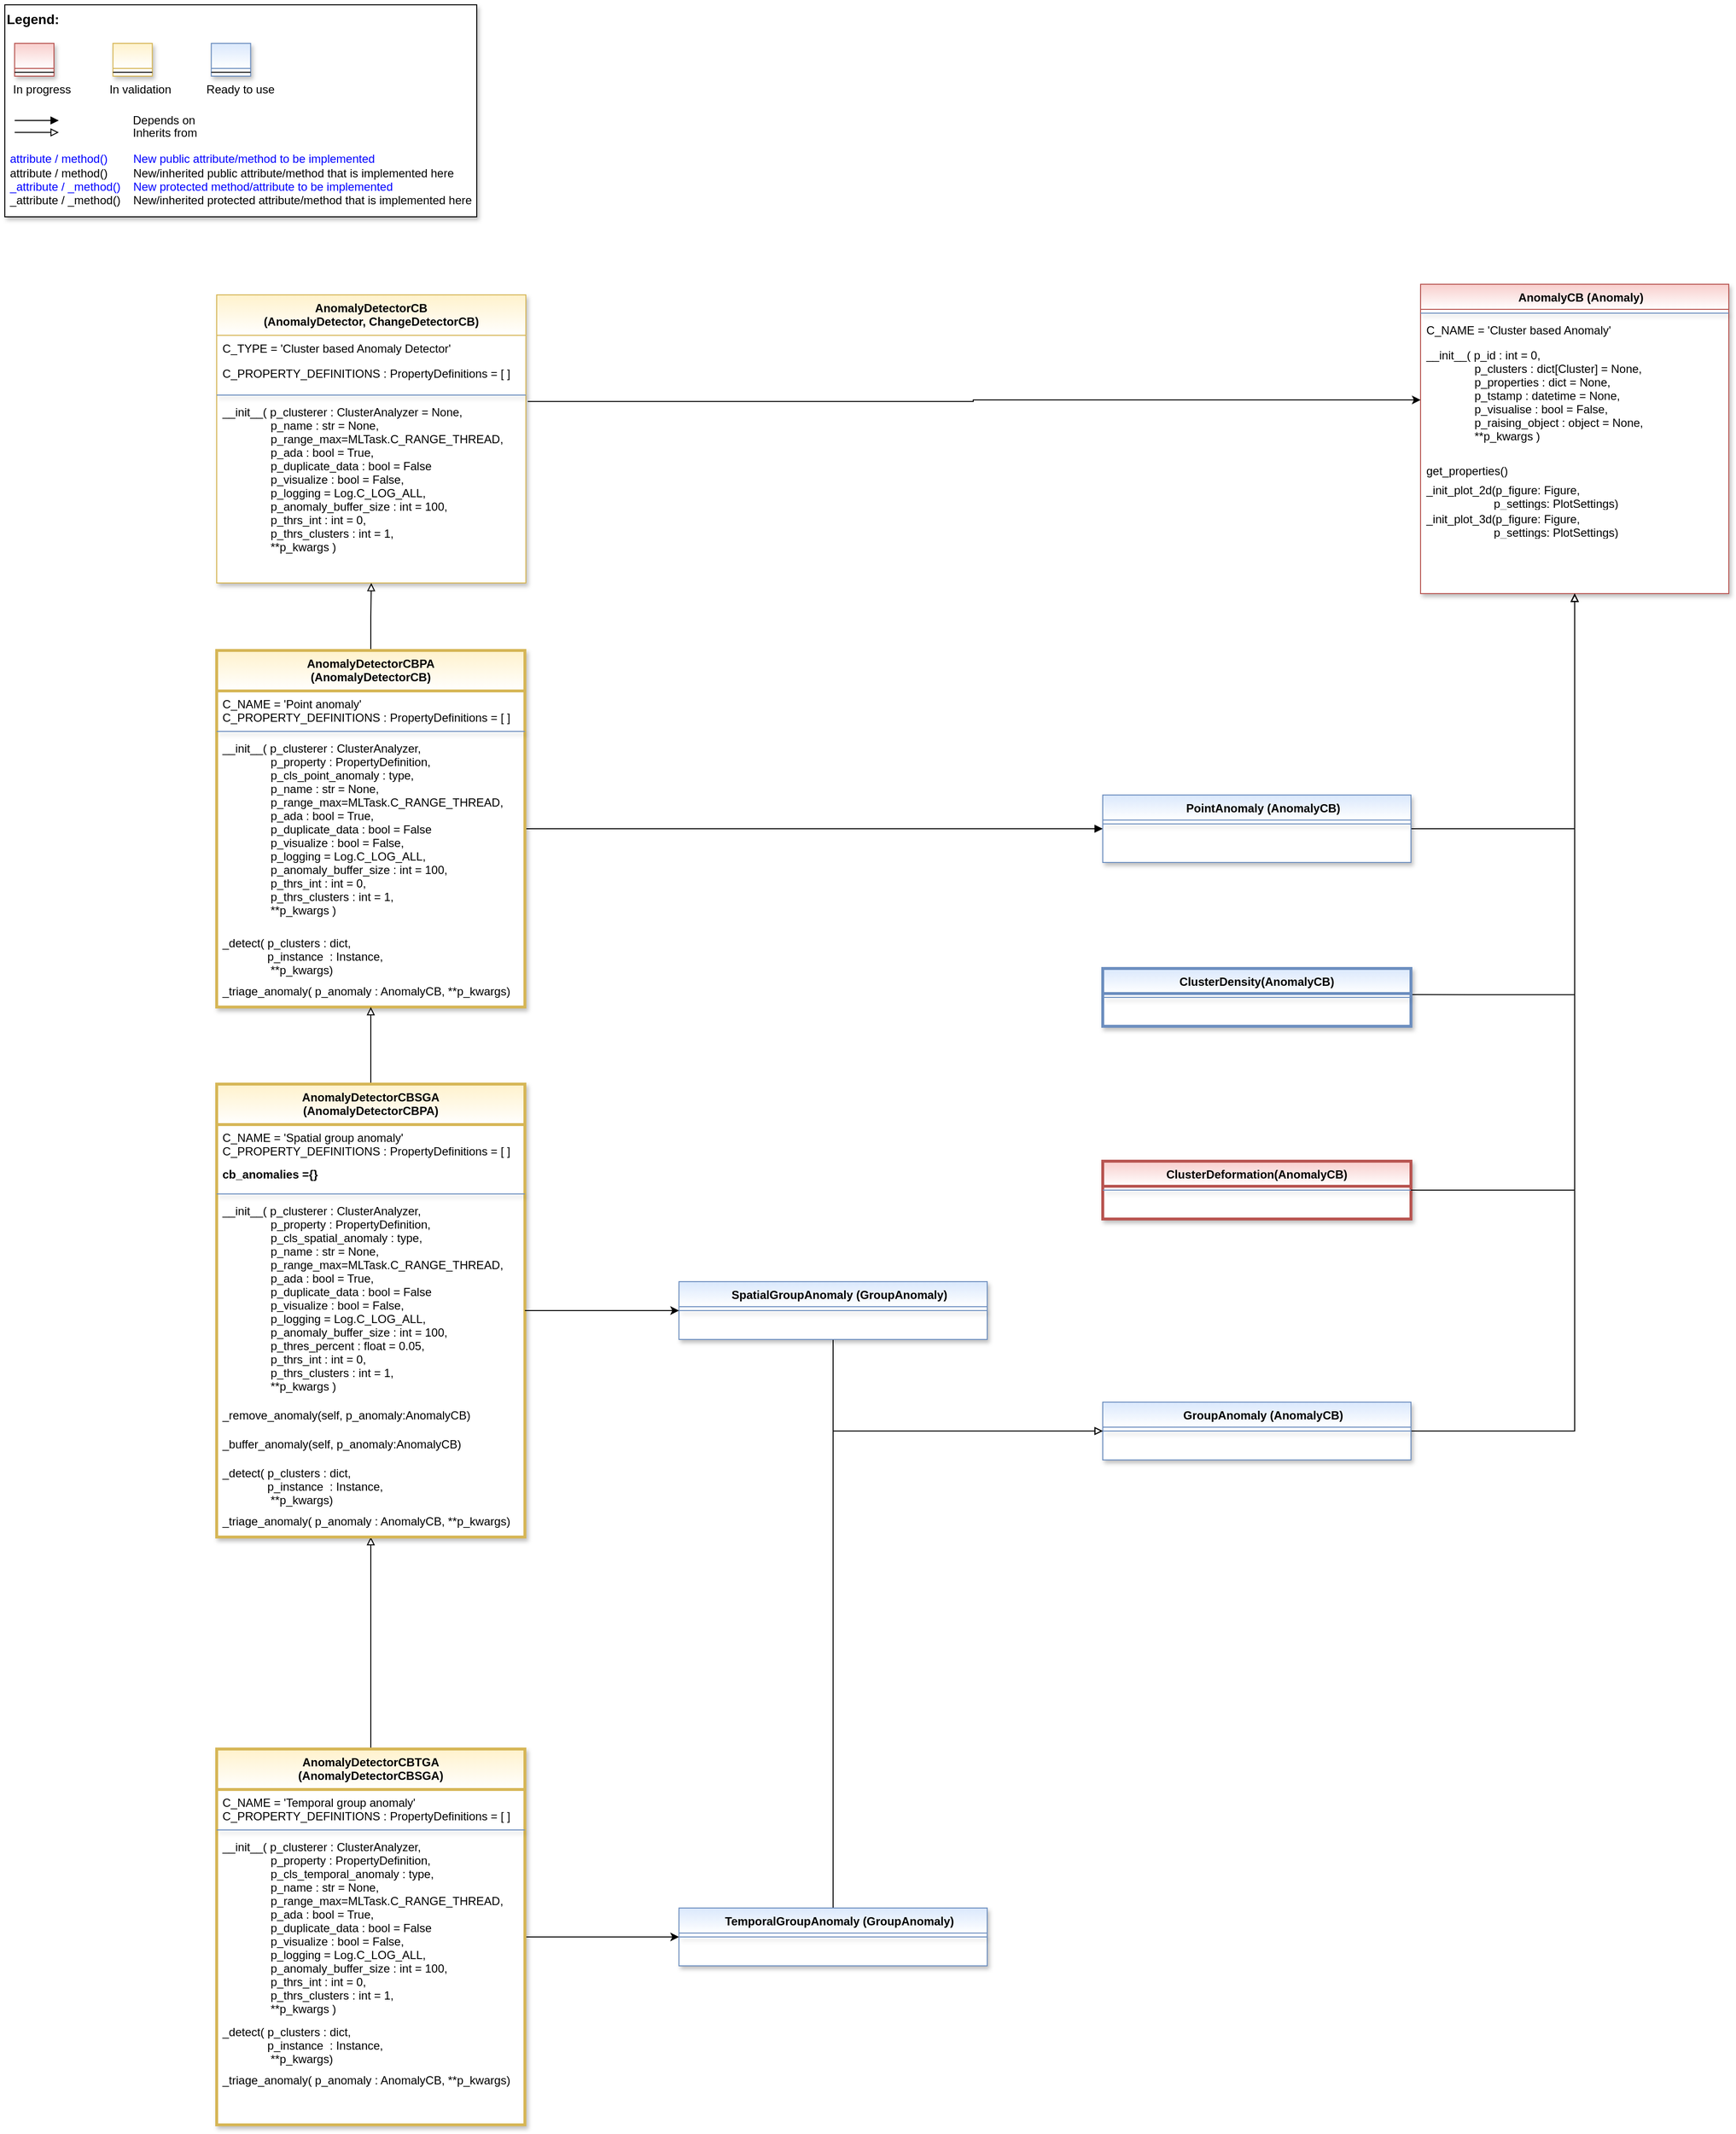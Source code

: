 <mxfile version="24.4.13" type="device">
  <diagram id="C5RBs43oDa-KdzZeNtuy" name="Page-1">
    <mxGraphModel dx="1500" dy="887" grid="1" gridSize="10" guides="1" tooltips="1" connect="1" arrows="1" fold="1" page="1" pageScale="1" pageWidth="2336" pageHeight="1654" math="0" shadow="0">
      <root>
        <mxCell id="WIyWlLk6GJQsqaUBKTNV-0" />
        <mxCell id="WIyWlLk6GJQsqaUBKTNV-1" parent="WIyWlLk6GJQsqaUBKTNV-0" />
        <mxCell id="fcJVb3HREh7NScvAmxeq-0" value="" style="group" parent="WIyWlLk6GJQsqaUBKTNV-1" vertex="1" connectable="0">
          <mxGeometry x="60" y="40" width="490" height="220" as="geometry" />
        </mxCell>
        <mxCell id="fcJVb3HREh7NScvAmxeq-1" value="&lt;font color=&quot;#000000&quot; size=&quot;1&quot;&gt;&lt;b style=&quot;font-size: 14px&quot;&gt;Legend:&lt;br&gt;&lt;/b&gt;&lt;/font&gt;&lt;br&gt;&lt;br&gt;&lt;br&gt;&lt;font color=&quot;#0000ff&quot; style=&quot;font-size: 6px&quot;&gt;&lt;br&gt;&lt;/font&gt;&lt;span style=&quot;color: rgb(0 , 0 , 0)&quot;&gt;&lt;font style=&quot;font-size: 4px&quot;&gt;&amp;nbsp; &amp;nbsp;&lt;/font&gt;&amp;nbsp;In progress&amp;nbsp; &amp;nbsp; &amp;nbsp; &amp;nbsp; &amp;nbsp; &amp;nbsp; In validation&amp;nbsp; &amp;nbsp; &amp;nbsp; &amp;nbsp; &amp;nbsp; &amp;nbsp;Ready to use&lt;/span&gt;&lt;font color=&quot;#000000&quot;&gt;&amp;nbsp;&lt;br&gt;&lt;/font&gt;&lt;font color=&quot;#0000ff&quot;&gt;&lt;br&gt;&lt;br&gt;&lt;br&gt;&lt;br&gt;&amp;nbsp;attribute / method()&amp;nbsp; &amp;nbsp; &amp;nbsp; &amp;nbsp; New public attribute/method to be implemented&lt;/font&gt;&lt;br&gt;&lt;font color=&quot;#000000&quot;&gt;&amp;nbsp;&lt;/font&gt;&lt;font color=&quot;#000000&quot;&gt;attribute / method()&lt;span&gt; &lt;/span&gt;&amp;nbsp; &amp;nbsp; &amp;nbsp; &amp;nbsp;New/inherited public attribute/method that is implemented here&lt;br&gt;&lt;/font&gt;&lt;font color=&quot;#0000ff&quot;&gt;&amp;nbsp;_attribute /&amp;nbsp;&lt;/font&gt;&lt;font color=&quot;#0000ff&quot;&gt;_method()&amp;nbsp; &amp;nbsp; New protected method/attribute to be implemented&lt;/font&gt;&lt;br&gt;&lt;font color=&quot;#000000&quot;&gt;&amp;nbsp;_attribute / _method()&amp;nbsp; &amp;nbsp; New/inherited protected attribute/method that is implemented here&lt;br&gt;&lt;/font&gt;&lt;font color=&quot;#000000&quot;&gt;&lt;br&gt;&lt;br&gt;&lt;br&gt;&lt;br&gt;&lt;br&gt;&lt;/font&gt;" style="text;html=1;align=left;verticalAlign=top;whiteSpace=wrap;rounded=0;fontColor=#006600;strokeColor=#000000;shadow=1;fillColor=#ffffff;" parent="fcJVb3HREh7NScvAmxeq-0" vertex="1">
          <mxGeometry width="490.0" height="220" as="geometry" />
        </mxCell>
        <mxCell id="fcJVb3HREh7NScvAmxeq-2" value="Depends on" style="endArrow=block;html=1;labelPosition=right;verticalLabelPosition=middle;align=left;verticalAlign=middle;endFill=1;fontSize=12;" parent="fcJVb3HREh7NScvAmxeq-0" edge="1">
          <mxGeometry x="-1623.125" y="-2180" width="51.042" height="50" as="geometry">
            <mxPoint x="10.208" y="120.003" as="sourcePoint" />
            <mxPoint x="55.991" y="120.003" as="targetPoint" />
            <mxPoint x="98" as="offset" />
            <Array as="points">
              <mxPoint x="30.625" y="120" />
            </Array>
          </mxGeometry>
        </mxCell>
        <mxCell id="fcJVb3HREh7NScvAmxeq-3" value="Inherits from" style="endArrow=block;html=1;labelPosition=right;verticalLabelPosition=middle;align=left;verticalAlign=middle;endFill=0;fontSize=12;" parent="fcJVb3HREh7NScvAmxeq-0" edge="1">
          <mxGeometry x="-1623.125" y="-2180" width="51.042" height="50" as="geometry">
            <mxPoint x="10.208" y="132.385" as="sourcePoint" />
            <mxPoint x="55.991" y="132.385" as="targetPoint" />
            <mxPoint x="98" y="1" as="offset" />
          </mxGeometry>
        </mxCell>
        <mxCell id="fcJVb3HREh7NScvAmxeq-4" value="" style="swimlane;fontStyle=3;align=center;verticalAlign=top;childLayout=stackLayout;horizontal=1;startSize=26;horizontalStack=0;resizeParent=1;resizeLast=0;collapsible=1;marginBottom=0;rounded=0;shadow=1;strokeWidth=1;fillColor=#f8cecc;strokeColor=#b85450;gradientColor=#ffffff;swimlaneFillColor=#ffffff;" parent="fcJVb3HREh7NScvAmxeq-0" vertex="1">
          <mxGeometry x="10.208" y="40" width="40.833" height="34" as="geometry">
            <mxRectangle x="230" y="140" width="160" height="26" as="alternateBounds" />
          </mxGeometry>
        </mxCell>
        <mxCell id="fcJVb3HREh7NScvAmxeq-5" value="" style="line;html=1;strokeWidth=1;align=left;verticalAlign=middle;spacingTop=-1;spacingLeft=3;spacingRight=3;rotatable=0;labelPosition=right;points=[];portConstraint=eastwest;" parent="fcJVb3HREh7NScvAmxeq-4" vertex="1">
          <mxGeometry y="26" width="40.833" height="8" as="geometry" />
        </mxCell>
        <mxCell id="fcJVb3HREh7NScvAmxeq-6" value="" style="swimlane;fontStyle=3;align=center;verticalAlign=top;childLayout=stackLayout;horizontal=1;startSize=26;horizontalStack=0;resizeParent=1;resizeLast=0;collapsible=1;marginBottom=0;rounded=0;shadow=1;strokeWidth=1;fillColor=#fff2cc;strokeColor=#d6b656;gradientColor=#ffffff;swimlaneFillColor=#ffffff;" parent="fcJVb3HREh7NScvAmxeq-0" vertex="1">
          <mxGeometry x="112.292" y="40" width="40.833" height="34" as="geometry">
            <mxRectangle x="230" y="140" width="160" height="26" as="alternateBounds" />
          </mxGeometry>
        </mxCell>
        <mxCell id="fcJVb3HREh7NScvAmxeq-7" value="" style="line;html=1;strokeWidth=1;align=left;verticalAlign=middle;spacingTop=-1;spacingLeft=3;spacingRight=3;rotatable=0;labelPosition=right;points=[];portConstraint=eastwest;" parent="fcJVb3HREh7NScvAmxeq-6" vertex="1">
          <mxGeometry y="26" width="40.833" height="8" as="geometry" />
        </mxCell>
        <mxCell id="fcJVb3HREh7NScvAmxeq-8" value="" style="swimlane;fontStyle=3;align=center;verticalAlign=top;childLayout=stackLayout;horizontal=1;startSize=26;horizontalStack=0;resizeParent=1;resizeLast=0;collapsible=1;marginBottom=0;rounded=0;shadow=1;strokeWidth=1;fillColor=#dae8fc;strokeColor=#6c8ebf;gradientColor=#ffffff;swimlaneFillColor=#ffffff;" parent="fcJVb3HREh7NScvAmxeq-0" vertex="1">
          <mxGeometry x="214.375" y="40" width="40.833" height="34" as="geometry">
            <mxRectangle x="230" y="140" width="160" height="26" as="alternateBounds" />
          </mxGeometry>
        </mxCell>
        <mxCell id="fcJVb3HREh7NScvAmxeq-9" value="" style="line;html=1;strokeWidth=1;align=left;verticalAlign=middle;spacingTop=-1;spacingLeft=3;spacingRight=3;rotatable=0;labelPosition=right;points=[];portConstraint=eastwest;" parent="fcJVb3HREh7NScvAmxeq-8" vertex="1">
          <mxGeometry y="26" width="40.833" height="8" as="geometry" />
        </mxCell>
        <mxCell id="4use4ZCXdNiZSNTW99xv-23" value="AnomalyDetectorCB &#xa;(AnomalyDetector, ChangeDetectorCB)" style="swimlane;fontStyle=1;align=center;verticalAlign=top;childLayout=stackLayout;horizontal=1;startSize=42;horizontalStack=0;resizeParent=1;resizeLast=0;collapsible=1;marginBottom=0;rounded=0;shadow=1;strokeWidth=1;fillColor=#fff2cc;strokeColor=#d6b656;swimlaneFillColor=#ffffff;fontFamily=Helvetica;fontSize=12;gradientColor=#FFFFFF;" parent="WIyWlLk6GJQsqaUBKTNV-1" vertex="1">
          <mxGeometry x="280" y="341" width="321" height="299" as="geometry">
            <mxRectangle x="230" y="140" width="160" height="26" as="alternateBounds" />
          </mxGeometry>
        </mxCell>
        <mxCell id="4use4ZCXdNiZSNTW99xv-24" value="C_TYPE = &#39;Cluster based Anomaly Detector&#39;" style="text;align=left;verticalAlign=top;spacingLeft=4;spacingRight=4;overflow=hidden;rotatable=0;points=[[0,0.5],[1,0.5]];portConstraint=eastwest;" parent="4use4ZCXdNiZSNTW99xv-23" vertex="1">
          <mxGeometry y="42" width="321" height="26" as="geometry" />
        </mxCell>
        <mxCell id="iRqbgX-deYLXcJWkZiLP-2" value="C_PROPERTY_DEFINITIONS : PropertyDefinitions = [ ]" style="text;align=left;verticalAlign=top;spacingLeft=4;spacingRight=4;overflow=hidden;rotatable=0;points=[[0,0.5],[1,0.5]];portConstraint=eastwest;" parent="4use4ZCXdNiZSNTW99xv-23" vertex="1">
          <mxGeometry y="68" width="321" height="32" as="geometry" />
        </mxCell>
        <mxCell id="4use4ZCXdNiZSNTW99xv-25" value="" style="line;html=1;strokeWidth=1;align=center;verticalAlign=top;spacingTop=-1;spacingLeft=3;spacingRight=3;rotatable=0;labelPosition=right;points=[];portConstraint=eastwest;rounded=0;shadow=1;strokeColor=#6c8ebf;swimlaneFillColor=#ffffff;fontFamily=Helvetica;fontSize=12;fontColor=default;fontStyle=1;fillColor=#dae8fc;gradientColor=#ffffff;" parent="4use4ZCXdNiZSNTW99xv-23" vertex="1">
          <mxGeometry y="100" width="321" height="8" as="geometry" />
        </mxCell>
        <mxCell id="LADwDjPol3l0WeRybPvM-0" value="__init__( p_clusterer : ClusterAnalyzer = None,&#xa;               p_name : str = None,&#xa;               p_range_max=MLTask.C_RANGE_THREAD,&#xa;               p_ada : bool = True,&#xa;               p_duplicate_data : bool = False&#xa;               p_visualize : bool = False,&#xa;               p_logging = Log.C_LOG_ALL,&#xa;               p_anomaly_buffer_size : int = 100,&#xa;               p_thrs_int : int = 0,&#xa;               p_thrs_clusters : int = 1,&#xa;               **p_kwargs )" style="text;align=left;verticalAlign=top;spacingLeft=4;spacingRight=4;overflow=hidden;rotatable=0;points=[[0,0.5],[1,0.5]];portConstraint=eastwest;" parent="4use4ZCXdNiZSNTW99xv-23" vertex="1">
          <mxGeometry y="108" width="321" height="172" as="geometry" />
        </mxCell>
        <mxCell id="N38WU9mJ-Era6qwWuLtT-15" value="    AnomalyCB (Anomaly)" style="swimlane;fontStyle=1;align=center;verticalAlign=top;childLayout=stackLayout;horizontal=1;startSize=26;horizontalStack=0;resizeParent=1;resizeLast=0;collapsible=1;marginBottom=0;rounded=0;shadow=1;strokeWidth=1;fillColor=#f8cecc;strokeColor=#b85450;swimlaneFillColor=#ffffff;fontFamily=Helvetica;fontSize=12;gradientColor=#FFFFFF;" parent="WIyWlLk6GJQsqaUBKTNV-1" vertex="1">
          <mxGeometry x="1530" y="330" width="320" height="321" as="geometry">
            <mxRectangle x="230" y="140" width="160" height="26" as="alternateBounds" />
          </mxGeometry>
        </mxCell>
        <mxCell id="N38WU9mJ-Era6qwWuLtT-17" value="" style="line;html=1;strokeWidth=1;align=center;verticalAlign=top;spacingTop=-1;spacingLeft=3;spacingRight=3;rotatable=0;labelPosition=right;points=[];portConstraint=eastwest;rounded=0;shadow=1;strokeColor=#6c8ebf;swimlaneFillColor=#ffffff;fontFamily=Helvetica;fontSize=12;fontColor=default;fontStyle=1;fillColor=#dae8fc;gradientColor=#ffffff;" parent="N38WU9mJ-Era6qwWuLtT-15" vertex="1">
          <mxGeometry y="26" width="320" height="8" as="geometry" />
        </mxCell>
        <mxCell id="N38WU9mJ-Era6qwWuLtT-16" value="C_NAME = &#39;Cluster based Anomaly&#39;" style="text;align=left;verticalAlign=top;spacingLeft=4;spacingRight=4;overflow=hidden;rotatable=0;points=[[0,0.5],[1,0.5]];portConstraint=eastwest;" parent="N38WU9mJ-Era6qwWuLtT-15" vertex="1">
          <mxGeometry y="34" width="320" height="26" as="geometry" />
        </mxCell>
        <mxCell id="N38WU9mJ-Era6qwWuLtT-20" value="__init__( p_id : int = 0,&#xa;               p_clusters : dict[Cluster] = None,&#xa;               p_properties : dict = None,&#xa;               p_tstamp : datetime = None,&#xa;               p_visualise : bool = False,&#xa;               p_raising_object : object = None,&#xa;               **p_kwargs )" style="text;align=left;verticalAlign=top;spacingLeft=4;spacingRight=4;overflow=hidden;rotatable=0;points=[[0,0.5],[1,0.5]];portConstraint=eastwest;" parent="N38WU9mJ-Era6qwWuLtT-15" vertex="1">
          <mxGeometry y="60" width="320" height="120" as="geometry" />
        </mxCell>
        <mxCell id="lViwLMwuuUpbTtNtH8Zq-0" value="get_properties()&#xa;" style="text;align=left;verticalAlign=top;spacingLeft=4;spacingRight=4;overflow=hidden;rotatable=0;points=[[0,0.5],[1,0.5]];portConstraint=eastwest;" parent="N38WU9mJ-Era6qwWuLtT-15" vertex="1">
          <mxGeometry y="180" width="320" height="20" as="geometry" />
        </mxCell>
        <mxCell id="_stm_y2A6EfAY2wU2yDO-67" value="_init_plot_2d(p_figure: Figure,&#xa;                      p_settings: PlotSettings)" style="text;align=left;verticalAlign=top;spacingLeft=4;spacingRight=4;overflow=hidden;rotatable=0;points=[[0,0.5],[1,0.5]];portConstraint=eastwest;" parent="N38WU9mJ-Era6qwWuLtT-15" vertex="1">
          <mxGeometry y="200" width="320" height="30" as="geometry" />
        </mxCell>
        <mxCell id="_stm_y2A6EfAY2wU2yDO-68" value="_init_plot_3d(p_figure: Figure,&#xa;                      p_settings: PlotSettings)" style="text;align=left;verticalAlign=top;spacingLeft=4;spacingRight=4;overflow=hidden;rotatable=0;points=[[0,0.5],[1,0.5]];portConstraint=eastwest;" parent="N38WU9mJ-Era6qwWuLtT-15" vertex="1">
          <mxGeometry y="230" width="320" height="30" as="geometry" />
        </mxCell>
        <mxCell id="aXoZKLV-DKIIaD8T75AX-30" style="edgeStyle=orthogonalEdgeStyle;rounded=0;orthogonalLoop=1;jettySize=auto;html=1;endArrow=block;endFill=0;" parent="WIyWlLk6GJQsqaUBKTNV-1" source="D_J3NnCtMJOUmVZSig-Z-0" target="4use4ZCXdNiZSNTW99xv-23" edge="1">
          <mxGeometry relative="1" as="geometry">
            <mxPoint x="441" y="800" as="targetPoint" />
          </mxGeometry>
        </mxCell>
        <mxCell id="69U12pWgPezIdBnDFMVd-1" style="edgeStyle=orthogonalEdgeStyle;rounded=0;orthogonalLoop=1;jettySize=auto;html=1;endArrow=block;endFill=1;" parent="WIyWlLk6GJQsqaUBKTNV-1" source="D_J3NnCtMJOUmVZSig-Z-0" target="lViwLMwuuUpbTtNtH8Zq-26" edge="1">
          <mxGeometry relative="1" as="geometry" />
        </mxCell>
        <mxCell id="D_J3NnCtMJOUmVZSig-Z-0" value="AnomalyDetectorCBPA&#xa;(AnomalyDetectorCB)&#xa;" style="swimlane;fontStyle=1;align=center;verticalAlign=top;childLayout=stackLayout;horizontal=1;startSize=42;horizontalStack=0;resizeParent=1;resizeLast=0;collapsible=1;marginBottom=0;rounded=0;shadow=1;strokeWidth=3;fillColor=#fff2cc;strokeColor=#d6b656;swimlaneFillColor=#ffffff;fontFamily=Helvetica;fontSize=12;gradientColor=#FFFFFF;" parent="WIyWlLk6GJQsqaUBKTNV-1" vertex="1">
          <mxGeometry x="280" y="710" width="320" height="370" as="geometry">
            <mxRectangle x="230" y="140" width="160" height="26" as="alternateBounds" />
          </mxGeometry>
        </mxCell>
        <mxCell id="D_J3NnCtMJOUmVZSig-Z-1" value="C_NAME = &#39;Point anomaly&#39;&#xa;C_PROPERTY_DEFINITIONS : PropertyDefinitions = [ ]" style="text;align=left;verticalAlign=top;spacingLeft=4;spacingRight=4;overflow=hidden;rotatable=0;points=[[0,0.5],[1,0.5]];portConstraint=eastwest;" parent="D_J3NnCtMJOUmVZSig-Z-0" vertex="1">
          <mxGeometry y="42" width="320" height="38" as="geometry" />
        </mxCell>
        <mxCell id="D_J3NnCtMJOUmVZSig-Z-2" value="" style="line;html=1;strokeWidth=1;align=center;verticalAlign=top;spacingTop=-1;spacingLeft=3;spacingRight=3;rotatable=0;labelPosition=right;points=[];portConstraint=eastwest;rounded=0;shadow=1;strokeColor=#6c8ebf;swimlaneFillColor=#ffffff;fontFamily=Helvetica;fontSize=12;fontColor=default;fontStyle=1;fillColor=#dae8fc;gradientColor=#ffffff;" parent="D_J3NnCtMJOUmVZSig-Z-0" vertex="1">
          <mxGeometry y="80" width="320" height="8" as="geometry" />
        </mxCell>
        <mxCell id="D_J3NnCtMJOUmVZSig-Z-3" value="__init__( p_clusterer : ClusterAnalyzer,&#xa;               p_property : PropertyDefinition,&#xa;               p_cls_point_anomaly : type,&#xa;               p_name : str = None,&#xa;               p_range_max=MLTask.C_RANGE_THREAD,&#xa;               p_ada : bool = True,&#xa;               p_duplicate_data : bool = False&#xa;               p_visualize : bool = False,&#xa;               p_logging = Log.C_LOG_ALL,&#xa;               p_anomaly_buffer_size : int = 100,&#xa;               p_thrs_int : int = 0,&#xa;               p_thrs_clusters : int = 1,&#xa;               **p_kwargs )" style="text;align=left;verticalAlign=top;spacingLeft=4;spacingRight=4;overflow=hidden;rotatable=0;points=[[0,0.5],[1,0.5]];portConstraint=eastwest;fontColor=default;" parent="D_J3NnCtMJOUmVZSig-Z-0" vertex="1">
          <mxGeometry y="88" width="320" height="202" as="geometry" />
        </mxCell>
        <mxCell id="D_J3NnCtMJOUmVZSig-Z-4" value="_detect( p_clusters : dict, &#xa;              p_instance  : Instance, &#xa;               **p_kwargs)" style="text;align=left;verticalAlign=top;spacingLeft=4;spacingRight=4;overflow=hidden;rotatable=0;points=[[0,0.5],[1,0.5]];portConstraint=eastwest;shadow=1;fontColor=default;" parent="D_J3NnCtMJOUmVZSig-Z-0" vertex="1">
          <mxGeometry y="290" width="320" height="50" as="geometry" />
        </mxCell>
        <mxCell id="WcvpnG7SxlpV0xXAISvo-5" value="_triage_anomaly( p_anomaly : AnomalyCB, **p_kwargs) " style="text;align=left;verticalAlign=top;spacingLeft=4;spacingRight=4;overflow=hidden;rotatable=0;points=[[0,0.5],[1,0.5]];portConstraint=eastwest;shadow=1;fontColor=default;" parent="D_J3NnCtMJOUmVZSig-Z-0" vertex="1">
          <mxGeometry y="340" width="320" height="30" as="geometry" />
        </mxCell>
        <mxCell id="aXoZKLV-DKIIaD8T75AX-8" style="edgeStyle=orthogonalEdgeStyle;rounded=0;orthogonalLoop=1;jettySize=auto;html=1;entryX=0.5;entryY=1;entryDx=0;entryDy=0;endArrow=block;endFill=0;" parent="WIyWlLk6GJQsqaUBKTNV-1" source="lViwLMwuuUpbTtNtH8Zq-1" target="D_J3NnCtMJOUmVZSig-Z-0" edge="1">
          <mxGeometry relative="1" as="geometry" />
        </mxCell>
        <mxCell id="aXoZKLV-DKIIaD8T75AX-19" style="edgeStyle=orthogonalEdgeStyle;rounded=0;orthogonalLoop=1;jettySize=auto;html=1;endArrow=block;endFill=0;exitX=0.5;exitY=0;exitDx=0;exitDy=0;" parent="WIyWlLk6GJQsqaUBKTNV-1" source="lViwLMwuuUpbTtNtH8Zq-7" target="lViwLMwuuUpbTtNtH8Zq-1" edge="1">
          <mxGeometry relative="1" as="geometry" />
        </mxCell>
        <mxCell id="lViwLMwuuUpbTtNtH8Zq-1" value="AnomalyDetectorCBSGA&#xa;(AnomalyDetectorCBPA)&#xa;" style="swimlane;fontStyle=1;align=center;verticalAlign=top;childLayout=stackLayout;horizontal=1;startSize=42;horizontalStack=0;resizeParent=1;resizeLast=0;collapsible=1;marginBottom=0;rounded=0;shadow=1;strokeWidth=3;fillColor=#fff2cc;strokeColor=#d6b656;swimlaneFillColor=#ffffff;fontFamily=Helvetica;fontSize=12;gradientColor=#FFFFFF;" parent="WIyWlLk6GJQsqaUBKTNV-1" vertex="1">
          <mxGeometry x="280" y="1160" width="320" height="470" as="geometry">
            <mxRectangle x="230" y="140" width="160" height="26" as="alternateBounds" />
          </mxGeometry>
        </mxCell>
        <mxCell id="lViwLMwuuUpbTtNtH8Zq-2" value="C_NAME = &#39;Spatial group anomaly&#39;&#xa;C_PROPERTY_DEFINITIONS : PropertyDefinitions = [ ]" style="text;align=left;verticalAlign=top;spacingLeft=4;spacingRight=4;overflow=hidden;rotatable=0;points=[[0,0.5],[1,0.5]];portConstraint=eastwest;" parent="lViwLMwuuUpbTtNtH8Zq-1" vertex="1">
          <mxGeometry y="42" width="320" height="38" as="geometry" />
        </mxCell>
        <mxCell id="aXoZKLV-DKIIaD8T75AX-34" value="cb_anomalies ={}" style="text;align=left;verticalAlign=top;spacingLeft=4;spacingRight=4;overflow=hidden;rotatable=0;points=[[0,0.5],[1,0.5]];portConstraint=eastwest;shadow=1;fontColor=default;fontStyle=1" parent="lViwLMwuuUpbTtNtH8Zq-1" vertex="1">
          <mxGeometry y="80" width="320" height="30" as="geometry" />
        </mxCell>
        <mxCell id="lViwLMwuuUpbTtNtH8Zq-3" value="" style="line;html=1;strokeWidth=1;align=center;verticalAlign=top;spacingTop=-1;spacingLeft=3;spacingRight=3;rotatable=0;labelPosition=right;points=[];portConstraint=eastwest;rounded=0;shadow=1;strokeColor=#6c8ebf;swimlaneFillColor=#ffffff;fontFamily=Helvetica;fontSize=12;fontColor=default;fontStyle=1;fillColor=#dae8fc;gradientColor=#ffffff;" parent="lViwLMwuuUpbTtNtH8Zq-1" vertex="1">
          <mxGeometry y="110" width="320" height="8" as="geometry" />
        </mxCell>
        <mxCell id="lViwLMwuuUpbTtNtH8Zq-4" value="__init__( p_clusterer : ClusterAnalyzer,&#xa;               p_property : PropertyDefinition,&#xa;               p_cls_spatial_anomaly : type,&#xa;               p_name : str = None,&#xa;               p_range_max=MLTask.C_RANGE_THREAD,&#xa;               p_ada : bool = True,&#xa;               p_duplicate_data : bool = False&#xa;               p_visualize : bool = False,&#xa;               p_logging = Log.C_LOG_ALL,&#xa;               p_anomaly_buffer_size : int = 100,&#xa;               p_thres_percent : float = 0.05,&#xa;               p_thrs_int : int = 0,&#xa;               p_thrs_clusters : int = 1,&#xa;               **p_kwargs )" style="text;align=left;verticalAlign=top;spacingLeft=4;spacingRight=4;overflow=hidden;rotatable=0;points=[[0,0.5],[1,0.5]];portConstraint=eastwest;fontColor=default;" parent="lViwLMwuuUpbTtNtH8Zq-1" vertex="1">
          <mxGeometry y="118" width="320" height="212" as="geometry" />
        </mxCell>
        <mxCell id="WcvpnG7SxlpV0xXAISvo-1" value="_remove_anomaly(self, p_anomaly:AnomalyCB)" style="text;align=left;verticalAlign=top;spacingLeft=4;spacingRight=4;overflow=hidden;rotatable=0;points=[[0,0.5],[1,0.5]];portConstraint=eastwest;shadow=1;fontColor=default;" parent="lViwLMwuuUpbTtNtH8Zq-1" vertex="1">
          <mxGeometry y="330" width="320" height="30" as="geometry" />
        </mxCell>
        <mxCell id="zCsRJ-KPvF9rUlR6cpBq-0" value="_buffer_anomaly(self, p_anomaly:AnomalyCB)" style="text;align=left;verticalAlign=top;spacingLeft=4;spacingRight=4;overflow=hidden;rotatable=0;points=[[0,0.5],[1,0.5]];portConstraint=eastwest;shadow=1;fontColor=default;" parent="lViwLMwuuUpbTtNtH8Zq-1" vertex="1">
          <mxGeometry y="360" width="320" height="30" as="geometry" />
        </mxCell>
        <mxCell id="Rfo-_XtzpI5hyPRLp4AT-0" value="_detect( p_clusters : dict, &#xa;              p_instance  : Instance, &#xa;               **p_kwargs)" style="text;align=left;verticalAlign=top;spacingLeft=4;spacingRight=4;overflow=hidden;rotatable=0;points=[[0,0.5],[1,0.5]];portConstraint=eastwest;shadow=1;fontColor=default;" vertex="1" parent="lViwLMwuuUpbTtNtH8Zq-1">
          <mxGeometry y="390" width="320" height="50" as="geometry" />
        </mxCell>
        <mxCell id="Rfo-_XtzpI5hyPRLp4AT-2" value="_triage_anomaly( p_anomaly : AnomalyCB, **p_kwargs) " style="text;align=left;verticalAlign=top;spacingLeft=4;spacingRight=4;overflow=hidden;rotatable=0;points=[[0,0.5],[1,0.5]];portConstraint=eastwest;shadow=1;fontColor=default;" vertex="1" parent="lViwLMwuuUpbTtNtH8Zq-1">
          <mxGeometry y="440" width="320" height="30" as="geometry" />
        </mxCell>
        <mxCell id="g5It9VIszfT55lTfDN1S-14" style="edgeStyle=orthogonalEdgeStyle;rounded=0;orthogonalLoop=1;jettySize=auto;html=1;entryX=0;entryY=0.5;entryDx=0;entryDy=0;" parent="WIyWlLk6GJQsqaUBKTNV-1" source="lViwLMwuuUpbTtNtH8Zq-7" target="lViwLMwuuUpbTtNtH8Zq-59" edge="1">
          <mxGeometry relative="1" as="geometry" />
        </mxCell>
        <mxCell id="lViwLMwuuUpbTtNtH8Zq-7" value="AnomalyDetectorCBTGA&#xa;(AnomalyDetectorCBSGA)&#xa;" style="swimlane;fontStyle=1;align=center;verticalAlign=top;childLayout=stackLayout;horizontal=1;startSize=42;horizontalStack=0;resizeParent=1;resizeLast=0;collapsible=1;marginBottom=0;rounded=0;shadow=1;strokeWidth=3;fillColor=#fff2cc;strokeColor=#d6b656;swimlaneFillColor=#ffffff;fontFamily=Helvetica;fontSize=12;gradientColor=#FFFFFF;" parent="WIyWlLk6GJQsqaUBKTNV-1" vertex="1">
          <mxGeometry x="280" y="1850" width="320" height="390" as="geometry">
            <mxRectangle x="230" y="140" width="160" height="26" as="alternateBounds" />
          </mxGeometry>
        </mxCell>
        <mxCell id="lViwLMwuuUpbTtNtH8Zq-8" value="C_NAME = &#39;Temporal group anomaly&#39;&#xa;C_PROPERTY_DEFINITIONS : PropertyDefinitions = [ ]" style="text;align=left;verticalAlign=top;spacingLeft=4;spacingRight=4;overflow=hidden;rotatable=0;points=[[0,0.5],[1,0.5]];portConstraint=eastwest;" parent="lViwLMwuuUpbTtNtH8Zq-7" vertex="1">
          <mxGeometry y="42" width="320" height="38" as="geometry" />
        </mxCell>
        <mxCell id="lViwLMwuuUpbTtNtH8Zq-9" value="" style="line;html=1;strokeWidth=1;align=center;verticalAlign=top;spacingTop=-1;spacingLeft=3;spacingRight=3;rotatable=0;labelPosition=right;points=[];portConstraint=eastwest;rounded=0;shadow=1;strokeColor=#6c8ebf;swimlaneFillColor=#ffffff;fontFamily=Helvetica;fontSize=12;fontColor=default;fontStyle=1;fillColor=#dae8fc;gradientColor=#ffffff;" parent="lViwLMwuuUpbTtNtH8Zq-7" vertex="1">
          <mxGeometry y="80" width="320" height="8" as="geometry" />
        </mxCell>
        <mxCell id="lViwLMwuuUpbTtNtH8Zq-10" value="__init__( p_clusterer : ClusterAnalyzer,&#xa;               p_property : PropertyDefinition,&#xa;               p_cls_temporal_anomaly : type,&#xa;               p_name : str = None,&#xa;               p_range_max=MLTask.C_RANGE_THREAD,&#xa;               p_ada : bool = True,&#xa;               p_duplicate_data : bool = False&#xa;               p_visualize : bool = False,&#xa;               p_logging = Log.C_LOG_ALL,&#xa;               p_anomaly_buffer_size : int = 100,&#xa;               p_thrs_int : int = 0,&#xa;               p_thrs_clusters : int = 1,&#xa;               **p_kwargs )" style="text;align=left;verticalAlign=top;spacingLeft=4;spacingRight=4;overflow=hidden;rotatable=0;points=[[0,0.5],[1,0.5]];portConstraint=eastwest;fontColor=#000000;" parent="lViwLMwuuUpbTtNtH8Zq-7" vertex="1">
          <mxGeometry y="88" width="320" height="192" as="geometry" />
        </mxCell>
        <mxCell id="Rfo-_XtzpI5hyPRLp4AT-1" value="_detect( p_clusters : dict, &#xa;              p_instance  : Instance, &#xa;               **p_kwargs)" style="text;align=left;verticalAlign=top;spacingLeft=4;spacingRight=4;overflow=hidden;rotatable=0;points=[[0,0.5],[1,0.5]];portConstraint=eastwest;shadow=1;fontColor=default;" vertex="1" parent="lViwLMwuuUpbTtNtH8Zq-7">
          <mxGeometry y="280" width="320" height="50" as="geometry" />
        </mxCell>
        <mxCell id="Rfo-_XtzpI5hyPRLp4AT-3" value="_triage_anomaly( p_anomaly : AnomalyCB, **p_kwargs) " style="text;align=left;verticalAlign=top;spacingLeft=4;spacingRight=4;overflow=hidden;rotatable=0;points=[[0,0.5],[1,0.5]];portConstraint=eastwest;shadow=1;fontColor=default;" vertex="1" parent="lViwLMwuuUpbTtNtH8Zq-7">
          <mxGeometry y="330" width="320" height="30" as="geometry" />
        </mxCell>
        <mxCell id="lViwLMwuuUpbTtNtH8Zq-14" value="ClusterDeformation(AnomalyCB)" style="swimlane;fontStyle=1;align=center;verticalAlign=top;childLayout=stackLayout;horizontal=1;startSize=26;horizontalStack=0;resizeParent=1;resizeLast=0;collapsible=1;marginBottom=0;rounded=0;shadow=1;strokeWidth=3;fillColor=#f8cecc;strokeColor=#b85450;swimlaneFillColor=#ffffff;fontFamily=Helvetica;fontSize=12;gradientColor=#ffffff;" parent="WIyWlLk6GJQsqaUBKTNV-1" vertex="1">
          <mxGeometry x="1200" y="1240" width="320" height="60" as="geometry">
            <mxRectangle x="230" y="140" width="160" height="26" as="alternateBounds" />
          </mxGeometry>
        </mxCell>
        <mxCell id="lViwLMwuuUpbTtNtH8Zq-16" value="" style="line;html=1;strokeWidth=1;align=center;verticalAlign=top;spacingTop=-1;spacingLeft=3;spacingRight=3;rotatable=0;labelPosition=right;points=[];portConstraint=eastwest;rounded=0;shadow=1;strokeColor=#6c8ebf;swimlaneFillColor=#ffffff;fontFamily=Helvetica;fontSize=12;fontColor=default;fontStyle=1;fillColor=#dae8fc;gradientColor=#ffffff;" parent="lViwLMwuuUpbTtNtH8Zq-14" vertex="1">
          <mxGeometry y="26" width="320" height="8" as="geometry" />
        </mxCell>
        <mxCell id="g5It9VIszfT55lTfDN1S-3" style="edgeStyle=orthogonalEdgeStyle;rounded=0;orthogonalLoop=1;jettySize=auto;html=1;entryX=0.5;entryY=1;entryDx=0;entryDy=0;endArrow=block;endFill=0;exitX=1.002;exitY=0.148;exitDx=0;exitDy=0;exitPerimeter=0;" parent="WIyWlLk6GJQsqaUBKTNV-1" source="g5It9VIszfT55lTfDN1S-11" target="N38WU9mJ-Era6qwWuLtT-15" edge="1">
          <mxGeometry relative="1" as="geometry">
            <mxPoint x="1870" y="720" as="targetPoint" />
            <mxPoint x="1520" y="1267" as="sourcePoint" />
          </mxGeometry>
        </mxCell>
        <mxCell id="g5It9VIszfT55lTfDN1S-2" style="edgeStyle=orthogonalEdgeStyle;rounded=0;orthogonalLoop=1;jettySize=auto;html=1;exitX=1;exitY=0.5;exitDx=0;exitDy=0;entryX=0.5;entryY=1;entryDx=0;entryDy=0;endArrow=block;endFill=0;" parent="WIyWlLk6GJQsqaUBKTNV-1" source="lViwLMwuuUpbTtNtH8Zq-26" target="N38WU9mJ-Era6qwWuLtT-15" edge="1">
          <mxGeometry relative="1" as="geometry" />
        </mxCell>
        <mxCell id="lViwLMwuuUpbTtNtH8Zq-26" value="    PointAnomaly (AnomalyCB)" style="swimlane;fontStyle=1;align=center;verticalAlign=top;childLayout=stackLayout;horizontal=1;startSize=26;horizontalStack=0;resizeParent=1;resizeLast=0;collapsible=1;marginBottom=0;rounded=0;shadow=1;strokeWidth=1;fillColor=#dae8fc;strokeColor=#6c8ebf;swimlaneFillColor=#ffffff;gradientColor=#ffffff;fontFamily=Helvetica;fontSize=12;fontColor=default;" parent="WIyWlLk6GJQsqaUBKTNV-1" vertex="1">
          <mxGeometry x="1200" y="860" width="320" height="70" as="geometry">
            <mxRectangle x="230" y="140" width="160" height="26" as="alternateBounds" />
          </mxGeometry>
        </mxCell>
        <mxCell id="lViwLMwuuUpbTtNtH8Zq-28" value="" style="line;html=1;strokeWidth=1;align=center;verticalAlign=top;spacingTop=-1;spacingLeft=3;spacingRight=3;rotatable=0;labelPosition=right;points=[];portConstraint=eastwest;rounded=0;shadow=1;strokeColor=#6c8ebf;swimlaneFillColor=#ffffff;fontFamily=Helvetica;fontSize=12;fontColor=default;fontStyle=1;fillColor=#dae8fc;gradientColor=#ffffff;" parent="lViwLMwuuUpbTtNtH8Zq-26" vertex="1">
          <mxGeometry y="26" width="320" height="8" as="geometry" />
        </mxCell>
        <mxCell id="g5It9VIszfT55lTfDN1S-5" style="edgeStyle=orthogonalEdgeStyle;rounded=0;orthogonalLoop=1;jettySize=auto;html=1;entryX=0.5;entryY=1;entryDx=0;entryDy=0;endArrow=block;endFill=0;" parent="WIyWlLk6GJQsqaUBKTNV-1" source="lViwLMwuuUpbTtNtH8Zq-47" target="N38WU9mJ-Era6qwWuLtT-15" edge="1">
          <mxGeometry relative="1" as="geometry" />
        </mxCell>
        <mxCell id="lViwLMwuuUpbTtNtH8Zq-47" value="    GroupAnomaly (AnomalyCB)" style="swimlane;fontStyle=1;align=center;verticalAlign=top;childLayout=stackLayout;horizontal=1;startSize=26;horizontalStack=0;resizeParent=1;resizeLast=0;collapsible=1;marginBottom=0;rounded=0;shadow=1;strokeWidth=1;fillColor=#dae8fc;strokeColor=#6c8ebf;swimlaneFillColor=#ffffff;gradientColor=#ffffff;fontFamily=Helvetica;fontSize=12;fontColor=default;" parent="WIyWlLk6GJQsqaUBKTNV-1" vertex="1">
          <mxGeometry x="1200" y="1490" width="320" height="60" as="geometry">
            <mxRectangle x="230" y="140" width="160" height="26" as="alternateBounds" />
          </mxGeometry>
        </mxCell>
        <mxCell id="lViwLMwuuUpbTtNtH8Zq-49" value="" style="line;html=1;strokeWidth=1;align=center;verticalAlign=top;spacingTop=-1;spacingLeft=3;spacingRight=3;rotatable=0;labelPosition=right;points=[];portConstraint=eastwest;rounded=0;shadow=1;strokeColor=#6c8ebf;swimlaneFillColor=#ffffff;fontFamily=Helvetica;fontSize=12;fontColor=default;fontStyle=1;fillColor=#dae8fc;gradientColor=#ffffff;" parent="lViwLMwuuUpbTtNtH8Zq-47" vertex="1">
          <mxGeometry y="26" width="320" height="8" as="geometry" />
        </mxCell>
        <mxCell id="g5It9VIszfT55lTfDN1S-9" style="edgeStyle=orthogonalEdgeStyle;rounded=0;orthogonalLoop=1;jettySize=auto;html=1;endArrow=block;endFill=0;entryX=0;entryY=0.5;entryDx=0;entryDy=0;" parent="WIyWlLk6GJQsqaUBKTNV-1" source="lViwLMwuuUpbTtNtH8Zq-59" target="lViwLMwuuUpbTtNtH8Zq-47" edge="1">
          <mxGeometry relative="1" as="geometry">
            <Array as="points">
              <mxPoint x="920" y="1520" />
            </Array>
          </mxGeometry>
        </mxCell>
        <mxCell id="lViwLMwuuUpbTtNtH8Zq-59" value="    TemporalGroupAnomaly (GroupAnomaly)" style="swimlane;fontStyle=1;align=center;verticalAlign=top;childLayout=stackLayout;horizontal=1;startSize=26;horizontalStack=0;resizeParent=1;resizeLast=0;collapsible=1;marginBottom=0;rounded=0;shadow=1;strokeWidth=1;fillColor=#dae8fc;strokeColor=#6c8ebf;swimlaneFillColor=#ffffff;gradientColor=#ffffff;fontFamily=Helvetica;fontSize=12;fontColor=default;" parent="WIyWlLk6GJQsqaUBKTNV-1" vertex="1">
          <mxGeometry x="760" y="2015" width="320" height="60" as="geometry">
            <mxRectangle x="230" y="140" width="160" height="26" as="alternateBounds" />
          </mxGeometry>
        </mxCell>
        <mxCell id="lViwLMwuuUpbTtNtH8Zq-61" value="" style="line;html=1;strokeWidth=1;align=center;verticalAlign=top;spacingTop=-1;spacingLeft=3;spacingRight=3;rotatable=0;labelPosition=right;points=[];portConstraint=eastwest;rounded=0;shadow=1;strokeColor=#6c8ebf;swimlaneFillColor=#ffffff;fontFamily=Helvetica;fontSize=12;fontColor=default;fontStyle=1;fillColor=#dae8fc;gradientColor=#ffffff;" parent="lViwLMwuuUpbTtNtH8Zq-59" vertex="1">
          <mxGeometry y="26" width="320" height="8" as="geometry" />
        </mxCell>
        <mxCell id="g5It9VIszfT55lTfDN1S-6" style="edgeStyle=orthogonalEdgeStyle;rounded=0;orthogonalLoop=1;jettySize=auto;html=1;endArrow=block;endFill=0;entryX=0;entryY=0.5;entryDx=0;entryDy=0;" parent="WIyWlLk6GJQsqaUBKTNV-1" source="lViwLMwuuUpbTtNtH8Zq-62" target="lViwLMwuuUpbTtNtH8Zq-47" edge="1">
          <mxGeometry relative="1" as="geometry">
            <Array as="points">
              <mxPoint x="920" y="1520" />
            </Array>
          </mxGeometry>
        </mxCell>
        <mxCell id="lViwLMwuuUpbTtNtH8Zq-62" value="    SpatialGroupAnomaly (GroupAnomaly)" style="swimlane;fontStyle=1;align=center;verticalAlign=top;childLayout=stackLayout;horizontal=1;startSize=26;horizontalStack=0;resizeParent=1;resizeLast=0;collapsible=1;marginBottom=0;rounded=0;shadow=1;strokeWidth=1;fillColor=#dae8fc;strokeColor=#6c8ebf;swimlaneFillColor=#ffffff;gradientColor=#ffffff;fontFamily=Helvetica;fontSize=12;fontColor=default;" parent="WIyWlLk6GJQsqaUBKTNV-1" vertex="1">
          <mxGeometry x="760" y="1365" width="320" height="60" as="geometry">
            <mxRectangle x="230" y="140" width="160" height="26" as="alternateBounds" />
          </mxGeometry>
        </mxCell>
        <mxCell id="lViwLMwuuUpbTtNtH8Zq-64" value="" style="line;html=1;strokeWidth=1;align=center;verticalAlign=top;spacingTop=-1;spacingLeft=3;spacingRight=3;rotatable=0;labelPosition=right;points=[];portConstraint=eastwest;rounded=0;shadow=1;strokeColor=#6c8ebf;swimlaneFillColor=#ffffff;fontFamily=Helvetica;fontSize=12;fontColor=default;fontStyle=1;fillColor=#dae8fc;gradientColor=#ffffff;" parent="lViwLMwuuUpbTtNtH8Zq-62" vertex="1">
          <mxGeometry y="26" width="320" height="8" as="geometry" />
        </mxCell>
        <mxCell id="aXoZKLV-DKIIaD8T75AX-12" style="edgeStyle=orthogonalEdgeStyle;rounded=0;orthogonalLoop=1;jettySize=auto;html=1;exitX=1.006;exitY=0.015;exitDx=0;exitDy=0;exitPerimeter=0;" parent="WIyWlLk6GJQsqaUBKTNV-1" source="LADwDjPol3l0WeRybPvM-0" target="N38WU9mJ-Era6qwWuLtT-20" edge="1">
          <mxGeometry relative="1" as="geometry" />
        </mxCell>
        <mxCell id="g5It9VIszfT55lTfDN1S-4" style="edgeStyle=orthogonalEdgeStyle;rounded=0;orthogonalLoop=1;jettySize=auto;html=1;entryX=0.5;entryY=1;entryDx=0;entryDy=0;endArrow=block;endFill=0;" parent="WIyWlLk6GJQsqaUBKTNV-1" source="lViwLMwuuUpbTtNtH8Zq-16" target="N38WU9mJ-Era6qwWuLtT-15" edge="1">
          <mxGeometry relative="1" as="geometry" />
        </mxCell>
        <mxCell id="g5It9VIszfT55lTfDN1S-10" value="ClusterDensity(AnomalyCB)" style="swimlane;fontStyle=1;align=center;verticalAlign=top;childLayout=stackLayout;horizontal=1;startSize=26;horizontalStack=0;resizeParent=1;resizeLast=0;collapsible=1;marginBottom=0;rounded=0;shadow=1;strokeWidth=3;fillColor=#dae8fc;strokeColor=#6c8ebf;swimlaneFillColor=#ffffff;gradientColor=#ffffff;fontFamily=Helvetica;fontSize=12;fontColor=default;" parent="WIyWlLk6GJQsqaUBKTNV-1" vertex="1">
          <mxGeometry x="1200" y="1040" width="320" height="60" as="geometry">
            <mxRectangle x="230" y="140" width="160" height="26" as="alternateBounds" />
          </mxGeometry>
        </mxCell>
        <mxCell id="g5It9VIszfT55lTfDN1S-11" value="" style="line;html=1;strokeWidth=1;align=center;verticalAlign=top;spacingTop=-1;spacingLeft=3;spacingRight=3;rotatable=0;labelPosition=right;points=[];portConstraint=eastwest;rounded=0;shadow=1;strokeColor=#6c8ebf;swimlaneFillColor=#ffffff;fontFamily=Helvetica;fontSize=12;fontColor=default;fontStyle=1;fillColor=#dae8fc;gradientColor=#ffffff;" parent="g5It9VIszfT55lTfDN1S-10" vertex="1">
          <mxGeometry y="26" width="320" height="8" as="geometry" />
        </mxCell>
        <mxCell id="g5It9VIszfT55lTfDN1S-13" style="edgeStyle=orthogonalEdgeStyle;rounded=0;orthogonalLoop=1;jettySize=auto;html=1;entryX=0;entryY=0.5;entryDx=0;entryDy=0;entryPerimeter=0;" parent="WIyWlLk6GJQsqaUBKTNV-1" source="lViwLMwuuUpbTtNtH8Zq-1" target="lViwLMwuuUpbTtNtH8Zq-64" edge="1">
          <mxGeometry relative="1" as="geometry" />
        </mxCell>
      </root>
    </mxGraphModel>
  </diagram>
</mxfile>
